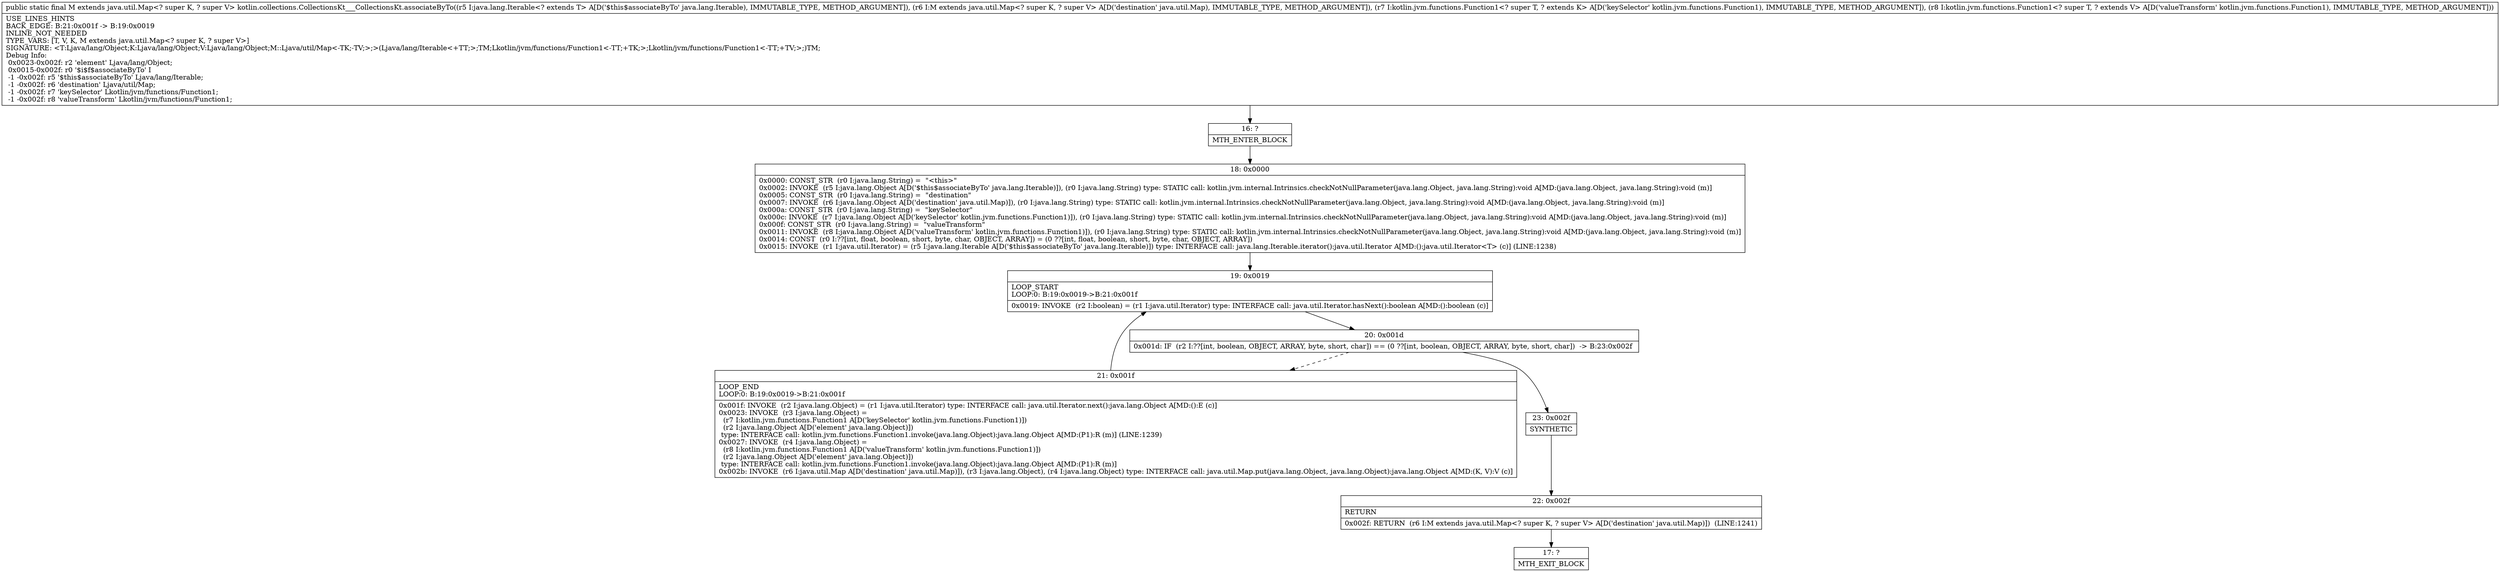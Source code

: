 digraph "CFG forkotlin.collections.CollectionsKt___CollectionsKt.associateByTo(Ljava\/lang\/Iterable;Ljava\/util\/Map;Lkotlin\/jvm\/functions\/Function1;Lkotlin\/jvm\/functions\/Function1;)Ljava\/util\/Map;" {
Node_16 [shape=record,label="{16\:\ ?|MTH_ENTER_BLOCK\l}"];
Node_18 [shape=record,label="{18\:\ 0x0000|0x0000: CONST_STR  (r0 I:java.lang.String) =  \"\<this\>\" \l0x0002: INVOKE  (r5 I:java.lang.Object A[D('$this$associateByTo' java.lang.Iterable)]), (r0 I:java.lang.String) type: STATIC call: kotlin.jvm.internal.Intrinsics.checkNotNullParameter(java.lang.Object, java.lang.String):void A[MD:(java.lang.Object, java.lang.String):void (m)]\l0x0005: CONST_STR  (r0 I:java.lang.String) =  \"destination\" \l0x0007: INVOKE  (r6 I:java.lang.Object A[D('destination' java.util.Map)]), (r0 I:java.lang.String) type: STATIC call: kotlin.jvm.internal.Intrinsics.checkNotNullParameter(java.lang.Object, java.lang.String):void A[MD:(java.lang.Object, java.lang.String):void (m)]\l0x000a: CONST_STR  (r0 I:java.lang.String) =  \"keySelector\" \l0x000c: INVOKE  (r7 I:java.lang.Object A[D('keySelector' kotlin.jvm.functions.Function1)]), (r0 I:java.lang.String) type: STATIC call: kotlin.jvm.internal.Intrinsics.checkNotNullParameter(java.lang.Object, java.lang.String):void A[MD:(java.lang.Object, java.lang.String):void (m)]\l0x000f: CONST_STR  (r0 I:java.lang.String) =  \"valueTransform\" \l0x0011: INVOKE  (r8 I:java.lang.Object A[D('valueTransform' kotlin.jvm.functions.Function1)]), (r0 I:java.lang.String) type: STATIC call: kotlin.jvm.internal.Intrinsics.checkNotNullParameter(java.lang.Object, java.lang.String):void A[MD:(java.lang.Object, java.lang.String):void (m)]\l0x0014: CONST  (r0 I:??[int, float, boolean, short, byte, char, OBJECT, ARRAY]) = (0 ??[int, float, boolean, short, byte, char, OBJECT, ARRAY]) \l0x0015: INVOKE  (r1 I:java.util.Iterator) = (r5 I:java.lang.Iterable A[D('$this$associateByTo' java.lang.Iterable)]) type: INTERFACE call: java.lang.Iterable.iterator():java.util.Iterator A[MD:():java.util.Iterator\<T\> (c)] (LINE:1238)\l}"];
Node_19 [shape=record,label="{19\:\ 0x0019|LOOP_START\lLOOP:0: B:19:0x0019\-\>B:21:0x001f\l|0x0019: INVOKE  (r2 I:boolean) = (r1 I:java.util.Iterator) type: INTERFACE call: java.util.Iterator.hasNext():boolean A[MD:():boolean (c)]\l}"];
Node_20 [shape=record,label="{20\:\ 0x001d|0x001d: IF  (r2 I:??[int, boolean, OBJECT, ARRAY, byte, short, char]) == (0 ??[int, boolean, OBJECT, ARRAY, byte, short, char])  \-\> B:23:0x002f \l}"];
Node_21 [shape=record,label="{21\:\ 0x001f|LOOP_END\lLOOP:0: B:19:0x0019\-\>B:21:0x001f\l|0x001f: INVOKE  (r2 I:java.lang.Object) = (r1 I:java.util.Iterator) type: INTERFACE call: java.util.Iterator.next():java.lang.Object A[MD:():E (c)]\l0x0023: INVOKE  (r3 I:java.lang.Object) = \l  (r7 I:kotlin.jvm.functions.Function1 A[D('keySelector' kotlin.jvm.functions.Function1)])\l  (r2 I:java.lang.Object A[D('element' java.lang.Object)])\l type: INTERFACE call: kotlin.jvm.functions.Function1.invoke(java.lang.Object):java.lang.Object A[MD:(P1):R (m)] (LINE:1239)\l0x0027: INVOKE  (r4 I:java.lang.Object) = \l  (r8 I:kotlin.jvm.functions.Function1 A[D('valueTransform' kotlin.jvm.functions.Function1)])\l  (r2 I:java.lang.Object A[D('element' java.lang.Object)])\l type: INTERFACE call: kotlin.jvm.functions.Function1.invoke(java.lang.Object):java.lang.Object A[MD:(P1):R (m)]\l0x002b: INVOKE  (r6 I:java.util.Map A[D('destination' java.util.Map)]), (r3 I:java.lang.Object), (r4 I:java.lang.Object) type: INTERFACE call: java.util.Map.put(java.lang.Object, java.lang.Object):java.lang.Object A[MD:(K, V):V (c)]\l}"];
Node_23 [shape=record,label="{23\:\ 0x002f|SYNTHETIC\l}"];
Node_22 [shape=record,label="{22\:\ 0x002f|RETURN\l|0x002f: RETURN  (r6 I:M extends java.util.Map\<? super K, ? super V\> A[D('destination' java.util.Map)])  (LINE:1241)\l}"];
Node_17 [shape=record,label="{17\:\ ?|MTH_EXIT_BLOCK\l}"];
MethodNode[shape=record,label="{public static final M extends java.util.Map\<? super K, ? super V\> kotlin.collections.CollectionsKt___CollectionsKt.associateByTo((r5 I:java.lang.Iterable\<? extends T\> A[D('$this$associateByTo' java.lang.Iterable), IMMUTABLE_TYPE, METHOD_ARGUMENT]), (r6 I:M extends java.util.Map\<? super K, ? super V\> A[D('destination' java.util.Map), IMMUTABLE_TYPE, METHOD_ARGUMENT]), (r7 I:kotlin.jvm.functions.Function1\<? super T, ? extends K\> A[D('keySelector' kotlin.jvm.functions.Function1), IMMUTABLE_TYPE, METHOD_ARGUMENT]), (r8 I:kotlin.jvm.functions.Function1\<? super T, ? extends V\> A[D('valueTransform' kotlin.jvm.functions.Function1), IMMUTABLE_TYPE, METHOD_ARGUMENT]))  | USE_LINES_HINTS\lBACK_EDGE: B:21:0x001f \-\> B:19:0x0019\lINLINE_NOT_NEEDED\lTYPE_VARS: [T, V, K, M extends java.util.Map\<? super K, ? super V\>]\lSIGNATURE: \<T:Ljava\/lang\/Object;K:Ljava\/lang\/Object;V:Ljava\/lang\/Object;M::Ljava\/util\/Map\<\-TK;\-TV;\>;\>(Ljava\/lang\/Iterable\<+TT;\>;TM;Lkotlin\/jvm\/functions\/Function1\<\-TT;+TK;\>;Lkotlin\/jvm\/functions\/Function1\<\-TT;+TV;\>;)TM;\lDebug Info:\l  0x0023\-0x002f: r2 'element' Ljava\/lang\/Object;\l  0x0015\-0x002f: r0 '$i$f$associateByTo' I\l  \-1 \-0x002f: r5 '$this$associateByTo' Ljava\/lang\/Iterable;\l  \-1 \-0x002f: r6 'destination' Ljava\/util\/Map;\l  \-1 \-0x002f: r7 'keySelector' Lkotlin\/jvm\/functions\/Function1;\l  \-1 \-0x002f: r8 'valueTransform' Lkotlin\/jvm\/functions\/Function1;\l}"];
MethodNode -> Node_16;Node_16 -> Node_18;
Node_18 -> Node_19;
Node_19 -> Node_20;
Node_20 -> Node_21[style=dashed];
Node_20 -> Node_23;
Node_21 -> Node_19;
Node_23 -> Node_22;
Node_22 -> Node_17;
}

